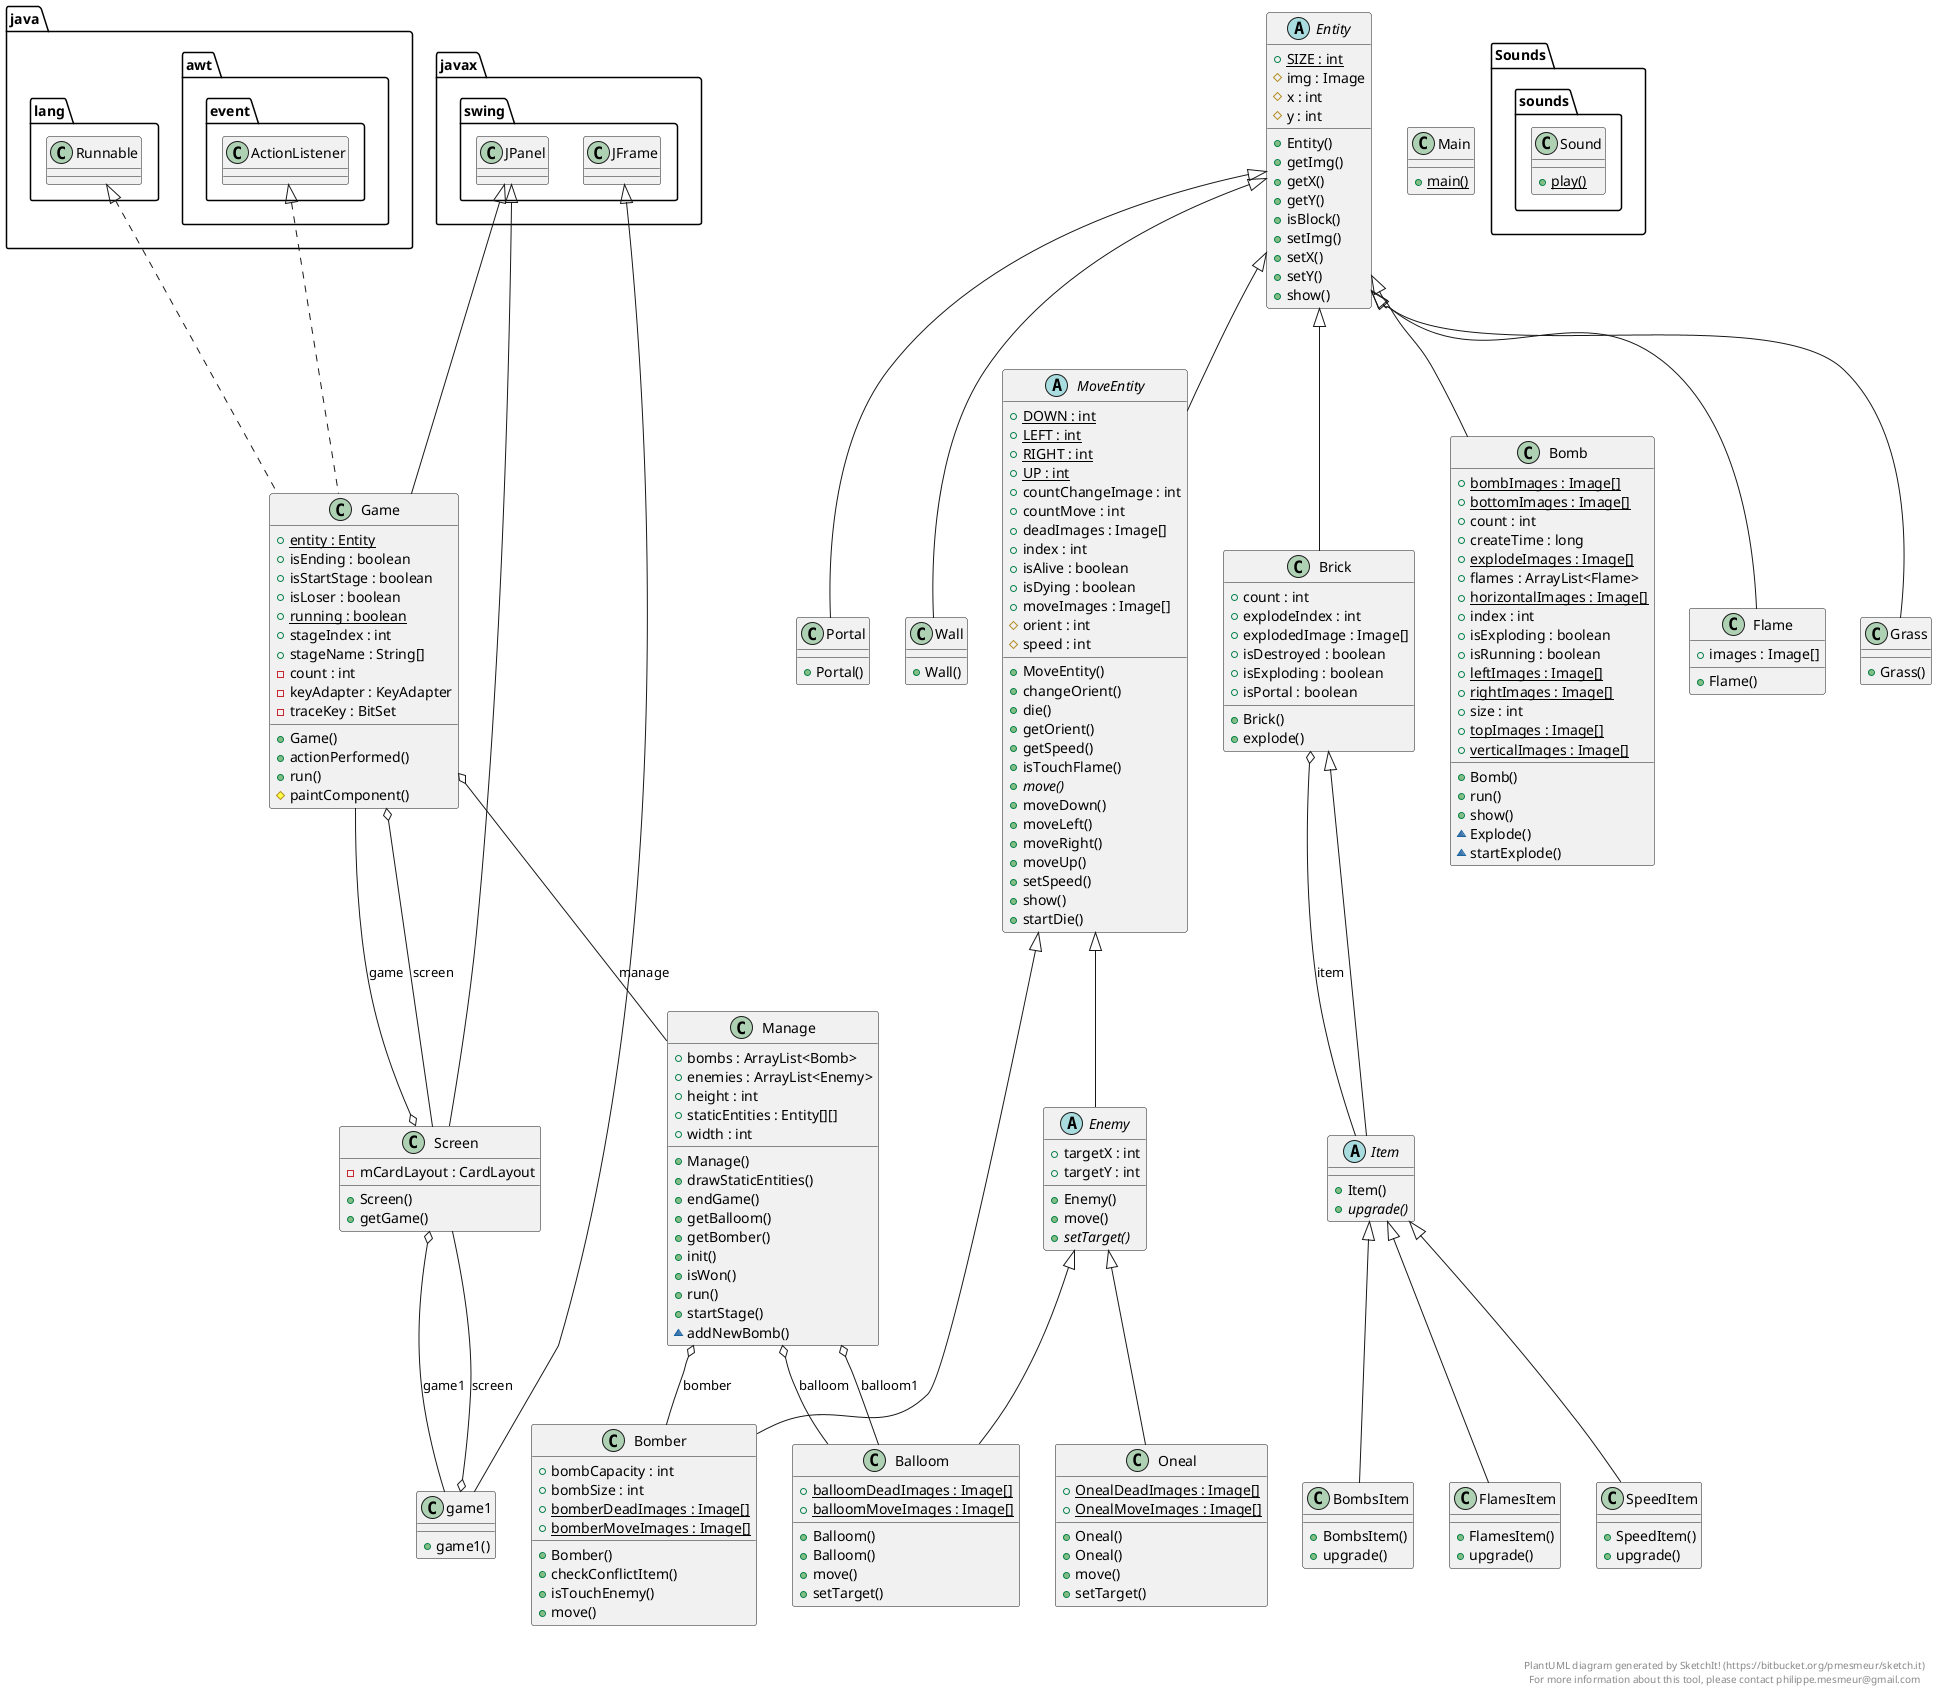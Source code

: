 @startuml


    class Balloom {
        {static} + balloomDeadImages : Image[]
        {static} + balloomMoveImages : Image[]
        + Balloom()
        + Balloom()
        + move()
        + setTarget()
    }

    class Bomb {
            {static} + bombImages : Image[]
            {static} + bottomImages : Image[]
            + count : int
            + createTime : long
            {static} + explodeImages : Image[]
            + flames : ArrayList<Flame>
            {static} + horizontalImages : Image[]
            + index : int
            + isExploding : boolean
            + isRunning : boolean
            {static} + leftImages : Image[]
            {static} + rightImages : Image[]
            + size : int
            {static} + topImages : Image[]
            {static} + verticalImages : Image[]
            + Bomb()
            + run()
            + show()
            ~ Explode()
            ~ startExplode()
        }




        class Bomber {
            + bombCapacity : int
            + bombSize : int
            {static} + bomberDeadImages : Image[]
            {static} + bomberMoveImages : Image[]
            + Bomber()
            + checkConflictItem()
            + isTouchEnemy()
            + move()
        }




        class BombsItem {
            + BombsItem()
            + upgrade()
        }




        class Brick {
            + count : int
            + explodeIndex : int
            + explodedImage : Image[]
            + isDestroyed : boolean
            + isExploding : boolean
            + isPortal : boolean
            + Brick()
            + explode()
        }



        abstract class Enemy {
            + targetX : int
            + targetY : int
            + Enemy()
            + move()
            {abstract} + setTarget()
        }




        abstract class Entity {
            {static} + SIZE : int
            # img : Image
            # x : int
            # y : int
            + Entity()
            + getImg()
            + getX()
            + getY()
            + isBlock()
            + setImg()
            + setX()
            + setY()
            + show()
        }




        class Flame {
            + images : Image[]
            + Flame()
        }




        class FlamesItem {
            + FlamesItem()
            + upgrade()
        }




        class Game {
            {static} + entity : Entity
            + isEnding : boolean
            + isStartStage : boolean
            + isLoser : boolean
            {static} + running : boolean
            + stageIndex : int
            + stageName : String[]
            - count : int
            - keyAdapter : KeyAdapter
            - traceKey : BitSet
            + Game()
            + actionPerformed()
            + run()
            # paintComponent()
        }




        class Grass {
            + Grass()
        }




        abstract class Item {
            + Item()
            {abstract} + upgrade()
        }




        class Main {
            {static} + main()
        }




        class Manage {
            + bombs : ArrayList<Bomb>
            + enemies : ArrayList<Enemy>
            + height : int
            + staticEntities : Entity[][]
            + width : int
            + Manage()
            + drawStaticEntities()
            + endGame()
            + getBalloom()
            + getBomber()
            + init()
            + isWon()
            + run()
            + startStage()
            ~ addNewBomb()
        }



        abstract class MoveEntity {
            {static} + DOWN : int
            {static} + LEFT : int
            {static} + RIGHT : int
            {static} + UP : int
            + countChangeImage : int
            + countMove : int
            + deadImages : Image[]
            + index : int
            + isAlive : boolean
            + isDying : boolean
            + moveImages : Image[]
            # orient : int
            # speed : int
            + MoveEntity()
            + changeOrient()
            + die()
            + getOrient()
            + getSpeed()
            + isTouchFlame()
            {abstract} + move()
            + moveDown()
            + moveLeft()
            + moveRight()
            + moveUp()
            + setSpeed()
            + show()
            + startDie()
        }




        class Oneal {
            {static} + OnealDeadImages : Image[]
            {static} + OnealMoveImages : Image[]
            + Oneal()
            + Oneal()
            + move()
            + setTarget()
        }




        class Portal {
            + Portal()
        }




        class Screen {
            - mCardLayout : CardLayout
            + Screen()
            + getGame()
        }



        class SpeedItem {
            + SpeedItem()
            + upgrade()
        }




        class Wall {
            + Wall()
        }




        class game1 {
            + game1()
        }




        namespace Sounds {
          class sounds.Sound {
              {static} + play()
          }
        }

      Balloom -up-|> Enemy
        Bomb -up-|> Entity
        Bomber -up-|> MoveEntity
        BombsItem -up-|> Item
        Brick -up-|> Entity
        Brick o-- Item : item
        Enemy -up-|> MoveEntity
        Flame -up-|> Entity
        FlamesItem -up-|> Item
        Game .up.|> java.awt.event.ActionListener
        Game .up.|> java.lang.Runnable
        Game -up-|> javax.swing.JPanel
        Game o-- Manage : manage
        Game o-- Screen : screen
        Grass -up-|> Entity
        Item -up-|> Brick
        Manage o-- Balloom : balloom
        Manage o-- Balloom : balloom1
        Manage o-- Bomber : bomber
        MoveEntity -up-|> Entity
        Oneal -up-|> Enemy
        Portal -up-|> Entity
        Screen -up-|> javax.swing.JPanel
        Screen o-- Game : game
        Screen o-- game1 : game1
        SpeedItem -up-|> Item
        Wall -up-|> Entity
        game1 -up-|> javax.swing.JFrame
        game1 o-- Screen : screen


    right footer


    PlantUML diagram generated by SketchIt! (https://bitbucket.org/pmesmeur/sketch.it)
    For more information about this tool, please contact philippe.mesmeur@gmail.com
    endfooter





@enduml

